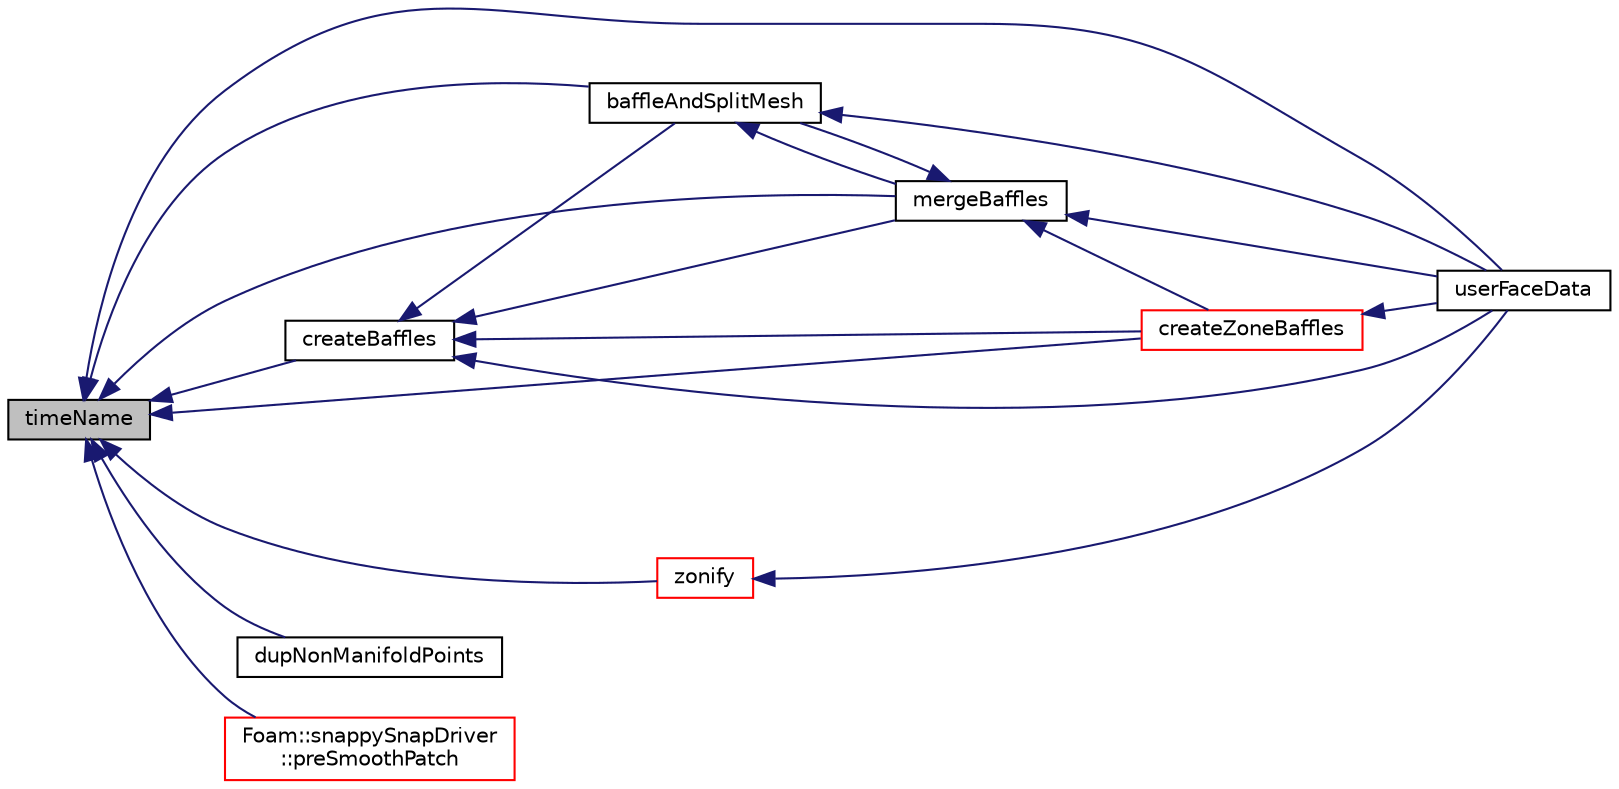 digraph "timeName"
{
  bgcolor="transparent";
  edge [fontname="Helvetica",fontsize="10",labelfontname="Helvetica",labelfontsize="10"];
  node [fontname="Helvetica",fontsize="10",shape=record];
  rankdir="LR";
  Node1 [label="timeName",height=0.2,width=0.4,color="black", fillcolor="grey75", style="filled", fontcolor="black"];
  Node1 -> Node2 [dir="back",color="midnightblue",fontsize="10",style="solid",fontname="Helvetica"];
  Node2 [label="baffleAndSplitMesh",height=0.2,width=0.4,color="black",URL="$a01502.html#acb8d36155594ec3a96e6b94925c85881",tooltip="Split off unreachable areas of mesh. "];
  Node2 -> Node3 [dir="back",color="midnightblue",fontsize="10",style="solid",fontname="Helvetica"];
  Node3 [label="mergeBaffles",height=0.2,width=0.4,color="black",URL="$a01502.html#aa959f1ef1377d3a4eaac5ff099280e50",tooltip="Merge baffles. Gets pairs of faces. "];
  Node3 -> Node2 [dir="back",color="midnightblue",fontsize="10",style="solid",fontname="Helvetica"];
  Node3 -> Node4 [dir="back",color="midnightblue",fontsize="10",style="solid",fontname="Helvetica"];
  Node4 [label="createZoneBaffles",height=0.2,width=0.4,color="red",URL="$a01502.html#a79af0bcc267d8fda8b3f4e683cac915b",tooltip="Create baffles for faces straddling zoned surfaces. Return. "];
  Node4 -> Node5 [dir="back",color="midnightblue",fontsize="10",style="solid",fontname="Helvetica"];
  Node5 [label="userFaceData",height=0.2,width=0.4,color="black",URL="$a01502.html#a2cb6efa4184bedfbed60b069881c26a3"];
  Node3 -> Node5 [dir="back",color="midnightblue",fontsize="10",style="solid",fontname="Helvetica"];
  Node2 -> Node5 [dir="back",color="midnightblue",fontsize="10",style="solid",fontname="Helvetica"];
  Node1 -> Node6 [dir="back",color="midnightblue",fontsize="10",style="solid",fontname="Helvetica"];
  Node6 [label="createBaffles",height=0.2,width=0.4,color="black",URL="$a01502.html#adf59ba1ba1060862e3274059692eea57",tooltip="Create baffle for every internal face where ownPatch != -1. "];
  Node6 -> Node2 [dir="back",color="midnightblue",fontsize="10",style="solid",fontname="Helvetica"];
  Node6 -> Node4 [dir="back",color="midnightblue",fontsize="10",style="solid",fontname="Helvetica"];
  Node6 -> Node3 [dir="back",color="midnightblue",fontsize="10",style="solid",fontname="Helvetica"];
  Node6 -> Node5 [dir="back",color="midnightblue",fontsize="10",style="solid",fontname="Helvetica"];
  Node1 -> Node4 [dir="back",color="midnightblue",fontsize="10",style="solid",fontname="Helvetica"];
  Node1 -> Node7 [dir="back",color="midnightblue",fontsize="10",style="solid",fontname="Helvetica"];
  Node7 [label="dupNonManifoldPoints",height=0.2,width=0.4,color="black",URL="$a01502.html#a9dbc8bd1d38070053486014e911d03a1",tooltip="Find boundary points that connect to more than one cell. "];
  Node1 -> Node3 [dir="back",color="midnightblue",fontsize="10",style="solid",fontname="Helvetica"];
  Node1 -> Node8 [dir="back",color="midnightblue",fontsize="10",style="solid",fontname="Helvetica"];
  Node8 [label="Foam::snappySnapDriver\l::preSmoothPatch",height=0.2,width=0.4,color="red",URL="$a02427.html#a5328524e4037f1f8ecb542c16492d6b9",tooltip="Smooth the mesh (patch and internal) to increase visibility. "];
  Node1 -> Node5 [dir="back",color="midnightblue",fontsize="10",style="solid",fontname="Helvetica"];
  Node1 -> Node9 [dir="back",color="midnightblue",fontsize="10",style="solid",fontname="Helvetica"];
  Node9 [label="zonify",height=0.2,width=0.4,color="red",URL="$a01502.html#a90cf965dfe02eb20f11a4a8c6035747f",tooltip="Put faces/cells into zones according to surface specification. "];
  Node9 -> Node5 [dir="back",color="midnightblue",fontsize="10",style="solid",fontname="Helvetica"];
}
